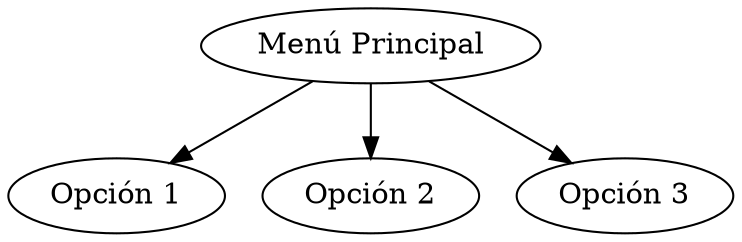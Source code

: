 digraph {
	A [label="Menú Principal"]
	B [label="Opción 1"]
	C [label="Opción 2"]
	D [label="Opción 3"]
	A -> B
	A -> C
	A -> D
}
